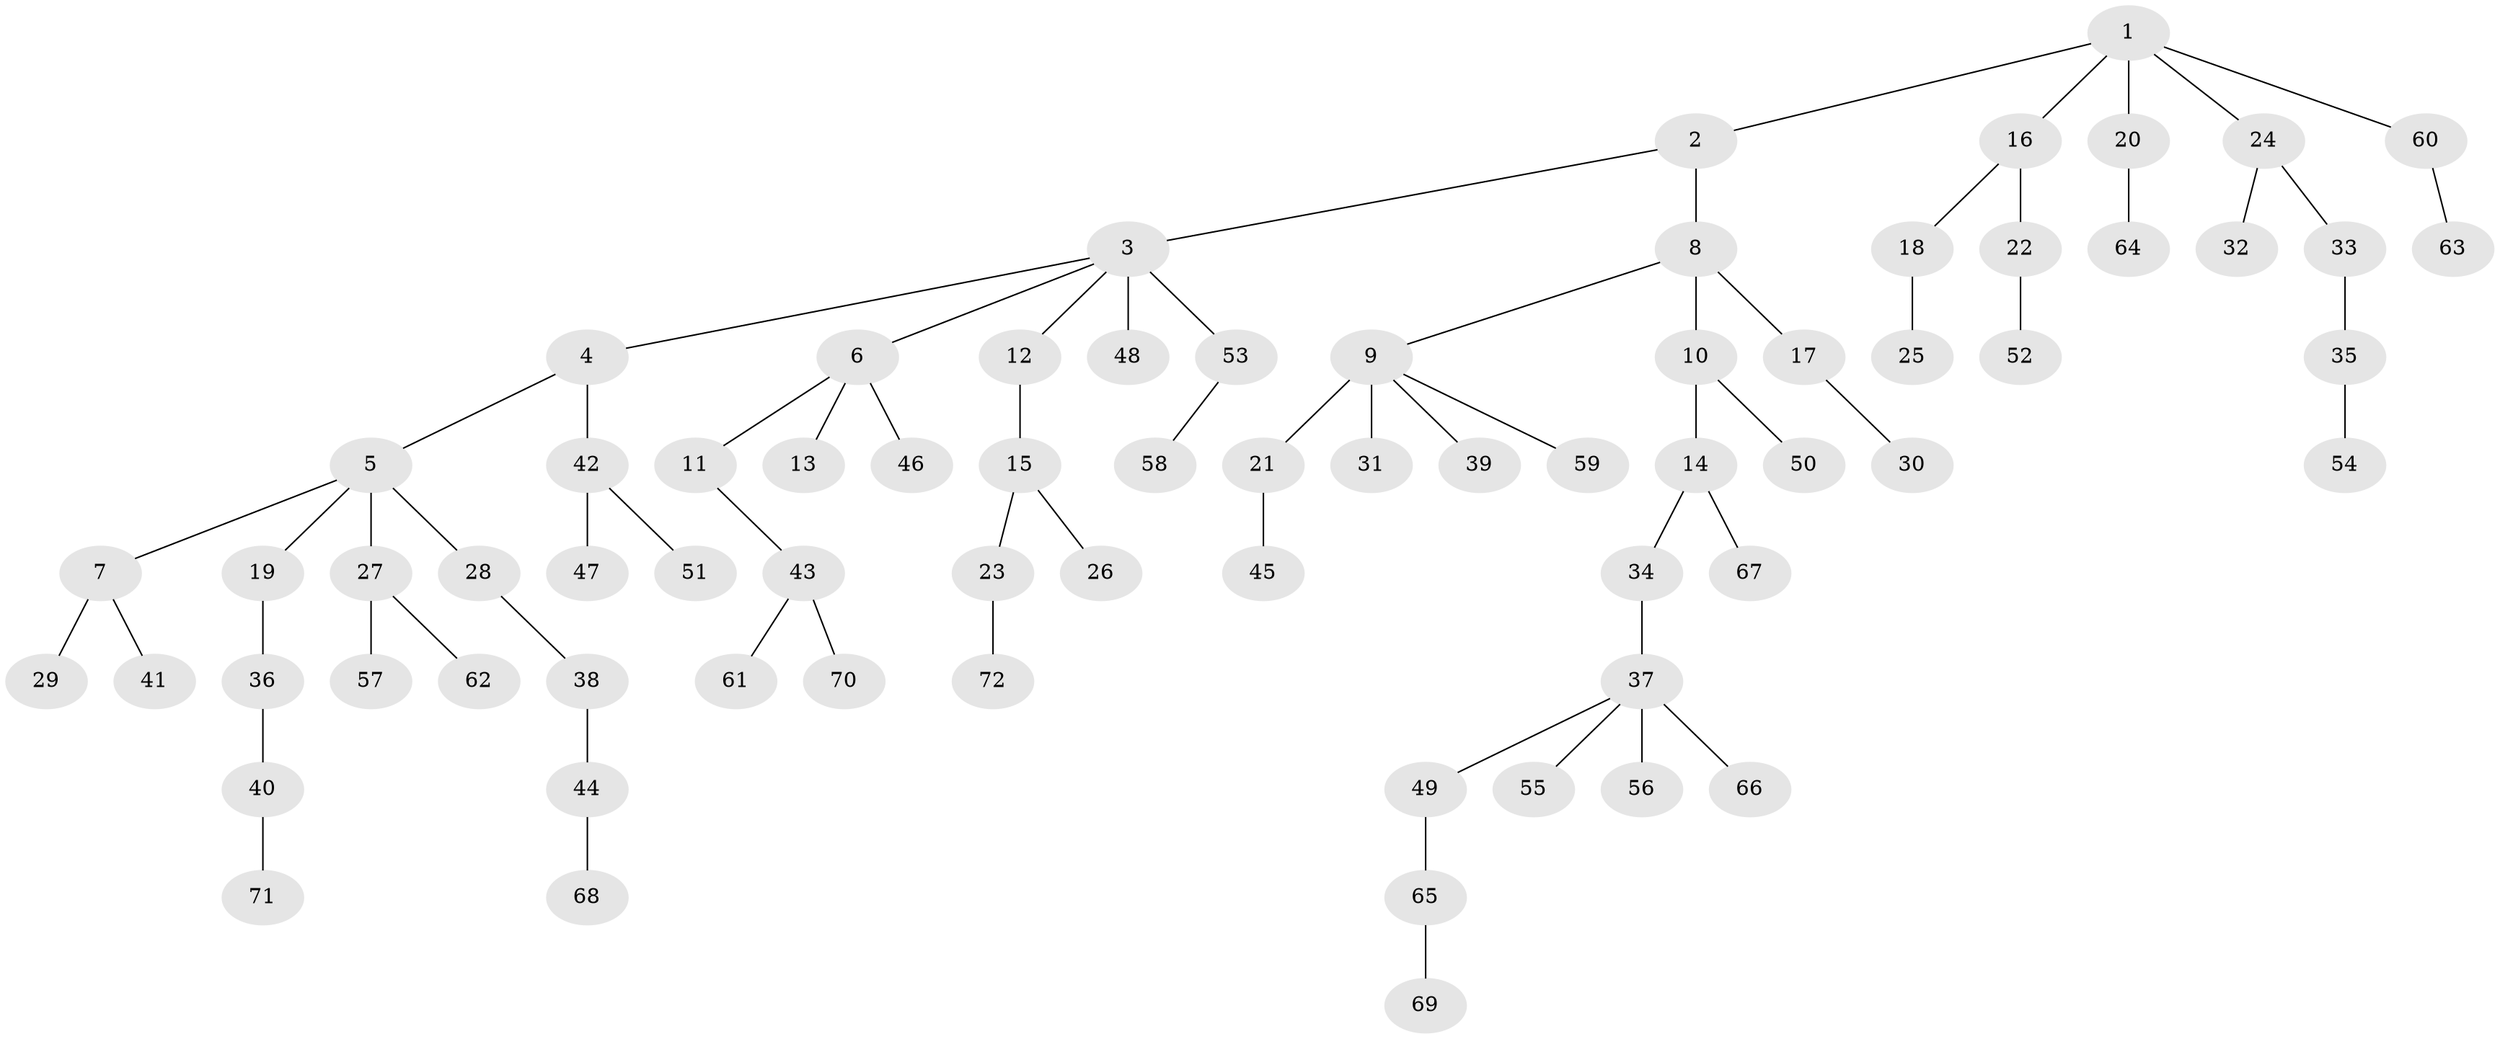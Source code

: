 // original degree distribution, {6: 0.020833333333333332, 4: 0.06944444444444445, 8: 0.006944444444444444, 7: 0.006944444444444444, 5: 0.013888888888888888, 3: 0.125, 2: 0.2777777777777778, 1: 0.4791666666666667}
// Generated by graph-tools (version 1.1) at 2025/37/03/09/25 02:37:07]
// undirected, 72 vertices, 71 edges
graph export_dot {
graph [start="1"]
  node [color=gray90,style=filled];
  1;
  2;
  3;
  4;
  5;
  6;
  7;
  8;
  9;
  10;
  11;
  12;
  13;
  14;
  15;
  16;
  17;
  18;
  19;
  20;
  21;
  22;
  23;
  24;
  25;
  26;
  27;
  28;
  29;
  30;
  31;
  32;
  33;
  34;
  35;
  36;
  37;
  38;
  39;
  40;
  41;
  42;
  43;
  44;
  45;
  46;
  47;
  48;
  49;
  50;
  51;
  52;
  53;
  54;
  55;
  56;
  57;
  58;
  59;
  60;
  61;
  62;
  63;
  64;
  65;
  66;
  67;
  68;
  69;
  70;
  71;
  72;
  1 -- 2 [weight=1.0];
  1 -- 16 [weight=1.0];
  1 -- 20 [weight=1.0];
  1 -- 24 [weight=1.0];
  1 -- 60 [weight=1.0];
  2 -- 3 [weight=1.0];
  2 -- 8 [weight=1.0];
  3 -- 4 [weight=1.0];
  3 -- 6 [weight=1.0];
  3 -- 12 [weight=1.0];
  3 -- 48 [weight=2.0];
  3 -- 53 [weight=1.0];
  4 -- 5 [weight=1.0];
  4 -- 42 [weight=1.0];
  5 -- 7 [weight=1.0];
  5 -- 19 [weight=1.0];
  5 -- 27 [weight=2.0];
  5 -- 28 [weight=1.0];
  6 -- 11 [weight=1.0];
  6 -- 13 [weight=1.0];
  6 -- 46 [weight=1.0];
  7 -- 29 [weight=2.0];
  7 -- 41 [weight=1.0];
  8 -- 9 [weight=1.0];
  8 -- 10 [weight=1.0];
  8 -- 17 [weight=1.0];
  9 -- 21 [weight=1.0];
  9 -- 31 [weight=5.0];
  9 -- 39 [weight=1.0];
  9 -- 59 [weight=1.0];
  10 -- 14 [weight=1.0];
  10 -- 50 [weight=1.0];
  11 -- 43 [weight=1.0];
  12 -- 15 [weight=4.0];
  14 -- 34 [weight=1.0];
  14 -- 67 [weight=1.0];
  15 -- 23 [weight=1.0];
  15 -- 26 [weight=1.0];
  16 -- 18 [weight=1.0];
  16 -- 22 [weight=1.0];
  17 -- 30 [weight=1.0];
  18 -- 25 [weight=3.0];
  19 -- 36 [weight=1.0];
  20 -- 64 [weight=1.0];
  21 -- 45 [weight=1.0];
  22 -- 52 [weight=1.0];
  23 -- 72 [weight=1.0];
  24 -- 32 [weight=1.0];
  24 -- 33 [weight=2.0];
  27 -- 57 [weight=1.0];
  27 -- 62 [weight=1.0];
  28 -- 38 [weight=1.0];
  33 -- 35 [weight=1.0];
  34 -- 37 [weight=1.0];
  35 -- 54 [weight=1.0];
  36 -- 40 [weight=2.0];
  37 -- 49 [weight=1.0];
  37 -- 55 [weight=1.0];
  37 -- 56 [weight=2.0];
  37 -- 66 [weight=1.0];
  38 -- 44 [weight=1.0];
  40 -- 71 [weight=1.0];
  42 -- 47 [weight=1.0];
  42 -- 51 [weight=1.0];
  43 -- 61 [weight=1.0];
  43 -- 70 [weight=1.0];
  44 -- 68 [weight=2.0];
  49 -- 65 [weight=1.0];
  53 -- 58 [weight=1.0];
  60 -- 63 [weight=1.0];
  65 -- 69 [weight=2.0];
}
